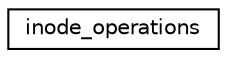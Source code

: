 digraph "Graphical Class Hierarchy"
{
 // LATEX_PDF_SIZE
  edge [fontname="Helvetica",fontsize="10",labelfontname="Helvetica",labelfontsize="10"];
  node [fontname="Helvetica",fontsize="10",shape=record];
  rankdir="LR";
  Node0 [label="inode_operations",height=0.2,width=0.4,color="black", fillcolor="white", style="filled",URL="$structinode__operations.html",tooltip=" "];
}
